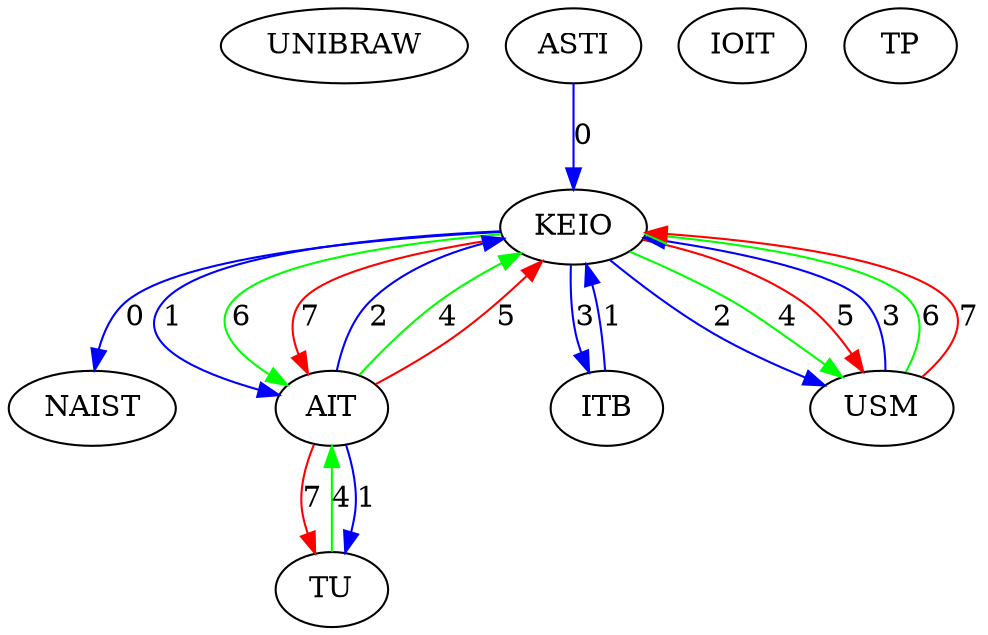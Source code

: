 digraph  {
0 [Internal=1, id=0, label=UNIBRAW];
1 [Internal=1, id=1, label=NAIST];
2 [Internal=1, id=2, label=KEIO];
3 [Internal=1, id=3, label=IOIT];
4 [Internal=1, id=4, label=ASTI];
5 [Internal=1, id=5, label=TU];
6 [Internal=1, id=6, label=AIT];
7 [Internal=1, id=7, label=ITB];
8 [Internal=1, id=8, label=TP];
9 [Internal=1, id=9, label=USM];
2 -> 1  [color=blue, key=0, label=0];
2 -> 6  [color=blue, key=0, label=1];
2 -> 6  [color=green, key=1, label=6];
2 -> 6  [color=red, key=2, label=7];
2 -> 7  [color=blue, key=0, label=3];
2 -> 9  [color=blue, key=0, label=2];
2 -> 9  [color=green, key=1, label=4];
2 -> 9  [color=red, key=2, label=5];
4 -> 2  [color=blue, key=0, label=0];
5 -> 6  [color=green, key=0, label=4];
6 -> 2  [color=blue, key=0, label=2];
6 -> 2  [color=green, key=1, label=4];
6 -> 2  [color=red, key=2, label=5];
6 -> 5  [color=blue, key=0, label=1];
6 -> 5  [color=red, key=1, label=7];
7 -> 2  [color=blue, key=0, label=1];
9 -> 2  [color=blue, key=0, label=3];
9 -> 2  [color=green, key=1, label=6];
9 -> 2  [color=red, key=2, label=7];
}
